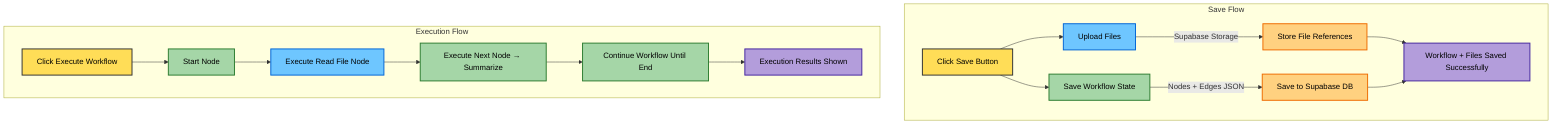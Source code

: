 flowchart TD

%% --- SAVE FLOW ---
subgraph SaveFlow[Save Flow]
    A[Click Save Button]:::action --> B[Upload Files]:::file
    B -->|Supabase Storage| C[Store File References]:::db
    A --> D[Save Workflow State]:::workflow
    D -->|Nodes + Edges JSON| E[Save to Supabase DB]:::db
    C --> F[Workflow + Files Saved Successfully]:::success
    E --> F
end

%% --- EXECUTION FLOW ---
subgraph ExecFlow[Execution Flow]
    G[Click Execute Workflow]:::action --> H[Start Node]:::workflow
    H --> I[Execute Read File Node]:::file
    I --> J[Execute Next Node → Summarize]:::workflow
    J --> K[Continue Workflow Until End]:::workflow
    K --> L[Execution Results Shown]:::success
end

%% --- STYLES ---
classDef action fill:#FFDD57,stroke:#333,stroke-width:2px,color:#000;
classDef file fill:#6EC6FF,stroke:#0366d6,stroke-width:2px,color:#000;
classDef workflow fill:#A5D6A7,stroke:#2e7d32,stroke-width:2px,color:#000;
classDef db fill:#FFD180,stroke:#ef6c00,stroke-width:2px,color:#000;
classDef success fill:#B39DDB,stroke:#4527a0,stroke-width:2px,color:#000;